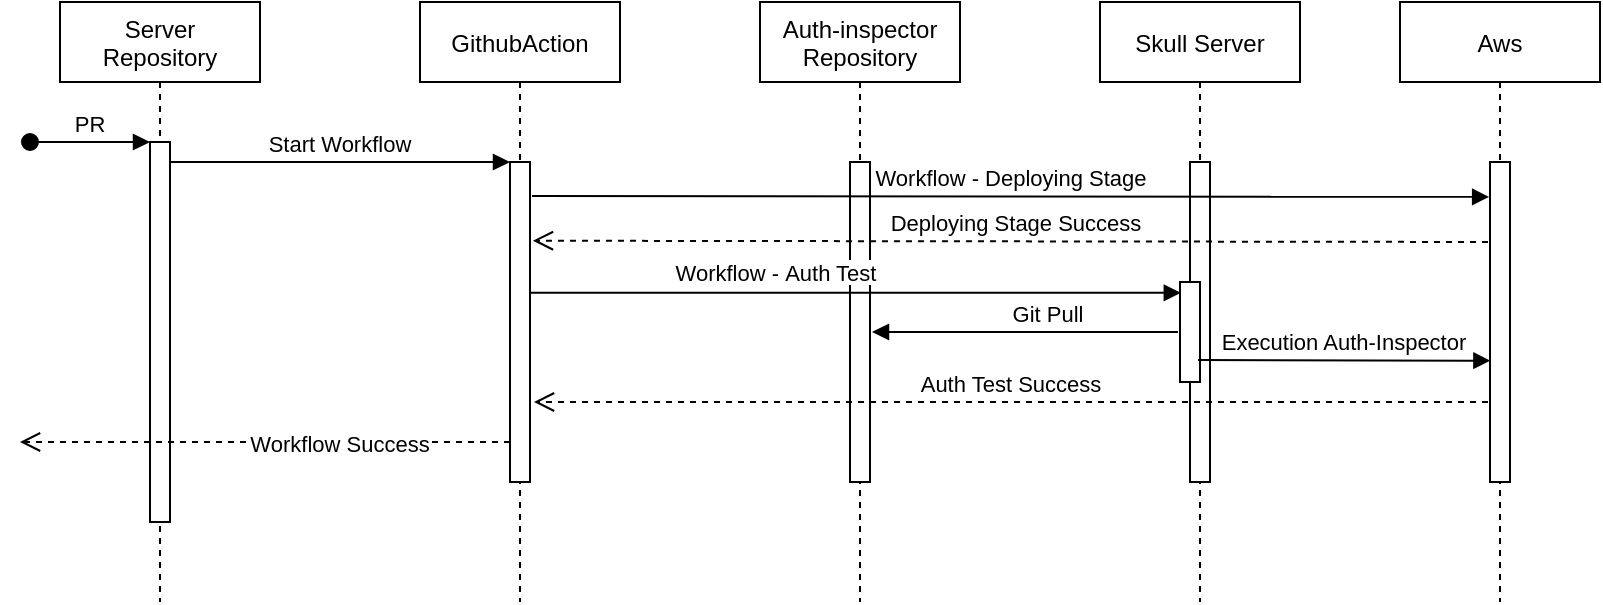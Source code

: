 <mxfile version="14.9.1" type="github">
  <diagram id="kgpKYQtTHZ0yAKxKKP6v" name="Page-1">
    <mxGraphModel dx="2431" dy="1367" grid="1" gridSize="10" guides="1" tooltips="1" connect="1" arrows="1" fold="1" page="1" pageScale="1" pageWidth="1100" pageHeight="850" math="0" shadow="0">
      <root>
        <mxCell id="0" />
        <mxCell id="1" parent="0" />
        <mxCell id="3nuBFxr9cyL0pnOWT2aG-1" value="Server&#xa;Repository" style="shape=umlLifeline;perimeter=lifelinePerimeter;container=1;collapsible=0;recursiveResize=0;rounded=0;shadow=0;strokeWidth=1;" parent="1" vertex="1">
          <mxGeometry x="120" y="80" width="100" height="300" as="geometry" />
        </mxCell>
        <mxCell id="3nuBFxr9cyL0pnOWT2aG-2" value="" style="points=[];perimeter=orthogonalPerimeter;rounded=0;shadow=0;strokeWidth=1;" parent="3nuBFxr9cyL0pnOWT2aG-1" vertex="1">
          <mxGeometry x="45" y="70" width="10" height="190" as="geometry" />
        </mxCell>
        <mxCell id="3nuBFxr9cyL0pnOWT2aG-3" value="PR" style="verticalAlign=bottom;startArrow=oval;endArrow=block;startSize=8;shadow=0;strokeWidth=1;" parent="3nuBFxr9cyL0pnOWT2aG-1" target="3nuBFxr9cyL0pnOWT2aG-2" edge="1">
          <mxGeometry relative="1" as="geometry">
            <mxPoint x="-15" y="70" as="sourcePoint" />
          </mxGeometry>
        </mxCell>
        <mxCell id="3nuBFxr9cyL0pnOWT2aG-5" value="GithubAction" style="shape=umlLifeline;perimeter=lifelinePerimeter;container=1;collapsible=0;recursiveResize=0;rounded=0;shadow=0;strokeWidth=1;" parent="1" vertex="1">
          <mxGeometry x="300" y="80" width="100" height="300" as="geometry" />
        </mxCell>
        <mxCell id="3nuBFxr9cyL0pnOWT2aG-6" value="" style="points=[];perimeter=orthogonalPerimeter;rounded=0;shadow=0;strokeWidth=1;" parent="3nuBFxr9cyL0pnOWT2aG-5" vertex="1">
          <mxGeometry x="45" y="80" width="10" height="160" as="geometry" />
        </mxCell>
        <mxCell id="3nuBFxr9cyL0pnOWT2aG-8" value="Start Workflow" style="verticalAlign=bottom;endArrow=block;entryX=0;entryY=0;shadow=0;strokeWidth=1;" parent="1" source="3nuBFxr9cyL0pnOWT2aG-2" target="3nuBFxr9cyL0pnOWT2aG-6" edge="1">
          <mxGeometry relative="1" as="geometry">
            <mxPoint x="275" y="160" as="sourcePoint" />
          </mxGeometry>
        </mxCell>
        <mxCell id="aa32ZXDL0HIKPwSdF5N1-1" value="Auth-inspector&#xa;Repository" style="shape=umlLifeline;perimeter=lifelinePerimeter;container=1;collapsible=0;recursiveResize=0;rounded=0;shadow=0;strokeWidth=1;" vertex="1" parent="1">
          <mxGeometry x="470" y="80" width="100" height="300" as="geometry" />
        </mxCell>
        <mxCell id="aa32ZXDL0HIKPwSdF5N1-2" value="" style="points=[];perimeter=orthogonalPerimeter;rounded=0;shadow=0;strokeWidth=1;" vertex="1" parent="aa32ZXDL0HIKPwSdF5N1-1">
          <mxGeometry x="45" y="80" width="10" height="160" as="geometry" />
        </mxCell>
        <mxCell id="aa32ZXDL0HIKPwSdF5N1-3" value="Skull Server" style="shape=umlLifeline;perimeter=lifelinePerimeter;container=1;collapsible=0;recursiveResize=0;rounded=0;shadow=0;strokeWidth=1;" vertex="1" parent="1">
          <mxGeometry x="640" y="80" width="100" height="300" as="geometry" />
        </mxCell>
        <mxCell id="aa32ZXDL0HIKPwSdF5N1-4" value="" style="points=[];perimeter=orthogonalPerimeter;rounded=0;shadow=0;strokeWidth=1;" vertex="1" parent="aa32ZXDL0HIKPwSdF5N1-3">
          <mxGeometry x="45" y="80" width="10" height="160" as="geometry" />
        </mxCell>
        <mxCell id="aa32ZXDL0HIKPwSdF5N1-6" value="Deploying Stage Success" style="verticalAlign=bottom;endArrow=open;dashed=1;endSize=8;exitX=0;exitY=0.95;shadow=0;strokeWidth=1;entryX=1.148;entryY=0.246;entryDx=0;entryDy=0;entryPerimeter=0;" edge="1" parent="1" target="3nuBFxr9cyL0pnOWT2aG-6">
          <mxGeometry relative="1" as="geometry">
            <mxPoint x="360" y="200" as="targetPoint" />
            <mxPoint x="840" y="200.0" as="sourcePoint" />
          </mxGeometry>
        </mxCell>
        <mxCell id="aa32ZXDL0HIKPwSdF5N1-9" value="Aws" style="shape=umlLifeline;perimeter=lifelinePerimeter;container=1;collapsible=0;recursiveResize=0;rounded=0;shadow=0;strokeWidth=1;" vertex="1" parent="1">
          <mxGeometry x="790" y="80" width="100" height="300" as="geometry" />
        </mxCell>
        <mxCell id="aa32ZXDL0HIKPwSdF5N1-10" value="" style="points=[];perimeter=orthogonalPerimeter;rounded=0;shadow=0;strokeWidth=1;" vertex="1" parent="aa32ZXDL0HIKPwSdF5N1-9">
          <mxGeometry x="45" y="80" width="10" height="160" as="geometry" />
        </mxCell>
        <mxCell id="aa32ZXDL0HIKPwSdF5N1-12" value="Workflow - Deploying Stage" style="verticalAlign=bottom;endArrow=block;shadow=0;strokeWidth=1;entryX=-0.043;entryY=0.109;entryDx=0;entryDy=0;entryPerimeter=0;" edge="1" parent="1" target="aa32ZXDL0HIKPwSdF5N1-10">
          <mxGeometry relative="1" as="geometry">
            <mxPoint x="356" y="177" as="sourcePoint" />
            <mxPoint x="830" y="178" as="targetPoint" />
          </mxGeometry>
        </mxCell>
        <mxCell id="aa32ZXDL0HIKPwSdF5N1-13" value="Workflow - Auth Test" style="verticalAlign=bottom;endArrow=block;shadow=0;strokeWidth=1;entryX=0.04;entryY=0.108;entryDx=0;entryDy=0;entryPerimeter=0;" edge="1" parent="1" source="3nuBFxr9cyL0pnOWT2aG-6" target="aa32ZXDL0HIKPwSdF5N1-14">
          <mxGeometry x="-0.243" y="1" relative="1" as="geometry">
            <mxPoint x="356" y="228" as="sourcePoint" />
            <mxPoint x="516" y="228" as="targetPoint" />
            <mxPoint as="offset" />
          </mxGeometry>
        </mxCell>
        <mxCell id="aa32ZXDL0HIKPwSdF5N1-14" value="" style="points=[];perimeter=orthogonalPerimeter;rounded=0;shadow=0;strokeWidth=1;" vertex="1" parent="1">
          <mxGeometry x="680" y="220" width="10" height="50" as="geometry" />
        </mxCell>
        <mxCell id="aa32ZXDL0HIKPwSdF5N1-15" value="Git Pull" style="verticalAlign=bottom;endArrow=block;shadow=0;strokeWidth=1;" edge="1" parent="1">
          <mxGeometry x="-0.151" relative="1" as="geometry">
            <mxPoint x="679" y="245" as="sourcePoint" />
            <mxPoint x="526" y="245" as="targetPoint" />
            <mxPoint as="offset" />
          </mxGeometry>
        </mxCell>
        <mxCell id="aa32ZXDL0HIKPwSdF5N1-16" value="Execution Auth-Inspector" style="verticalAlign=bottom;endArrow=block;shadow=0;strokeWidth=1;entryX=0.02;entryY=0.621;entryDx=0;entryDy=0;entryPerimeter=0;" edge="1" parent="1" target="aa32ZXDL0HIKPwSdF5N1-10">
          <mxGeometry relative="1" as="geometry">
            <mxPoint x="689" y="259" as="sourcePoint" />
            <mxPoint x="830" y="260" as="targetPoint" />
          </mxGeometry>
        </mxCell>
        <mxCell id="aa32ZXDL0HIKPwSdF5N1-17" value="Auth Test Success" style="verticalAlign=bottom;endArrow=open;dashed=1;endSize=8;shadow=0;strokeWidth=1;" edge="1" parent="1">
          <mxGeometry relative="1" as="geometry">
            <mxPoint x="357" y="280" as="targetPoint" />
            <mxPoint x="834" y="280" as="sourcePoint" />
          </mxGeometry>
        </mxCell>
        <mxCell id="aa32ZXDL0HIKPwSdF5N1-18" value="Workflow Success" style="verticalAlign=bottom;endArrow=open;dashed=1;endSize=8;shadow=0;strokeWidth=1;" edge="1" parent="1">
          <mxGeometry x="-0.306" y="10" relative="1" as="geometry">
            <mxPoint x="100" y="300" as="targetPoint" />
            <mxPoint x="345" y="300" as="sourcePoint" />
            <mxPoint as="offset" />
          </mxGeometry>
        </mxCell>
      </root>
    </mxGraphModel>
  </diagram>
</mxfile>
